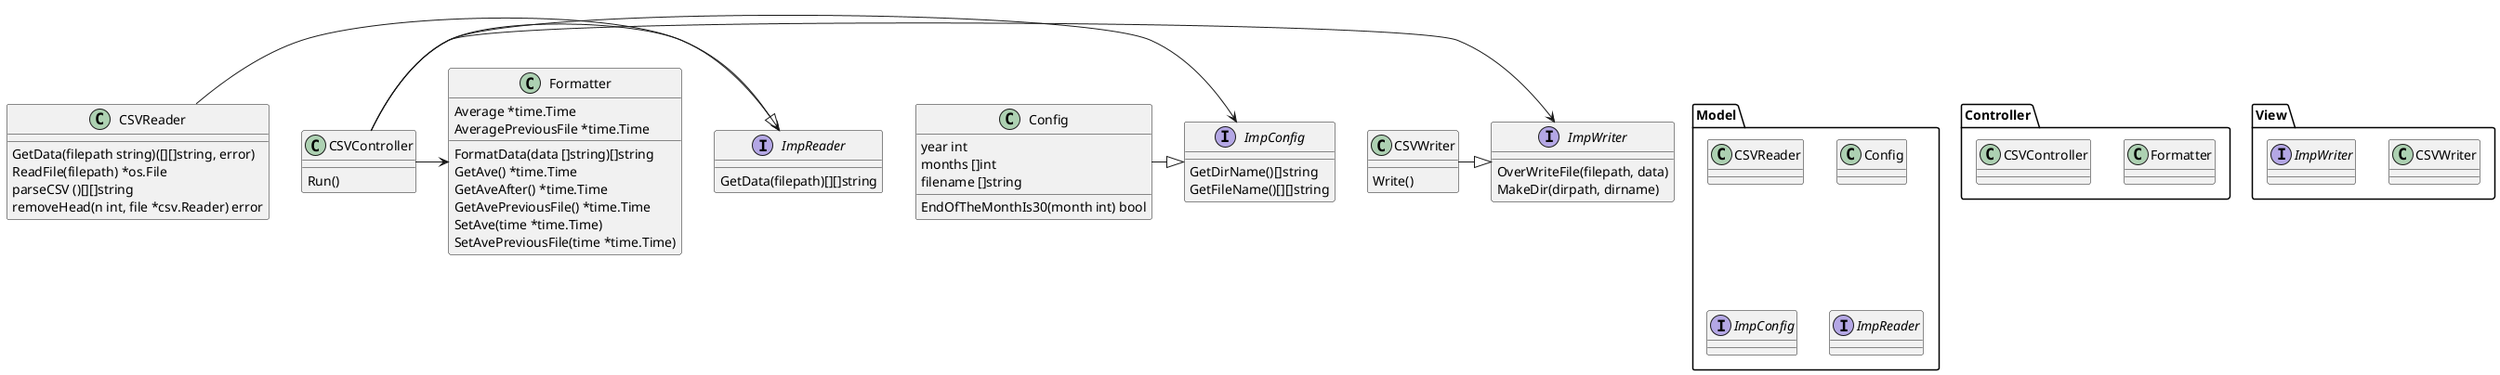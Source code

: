 @startuml

package "Controller"{
    class Formatter
    class CSVController
}

package "Model"{
    class CSVReader
    class Config
    interface ImpConfig
    interface ImpReader

}

package View{
    class CSVWriter
    interface ImpWriter
}

class Config{
    year int
    months []int
    filename []string
    EndOfTheMonthIs30(month int) bool
}

interface ImpConfig{
    GetDirName()[]string
    GetFileName()[][]string
}

class CSVReader{
    GetData(filepath string)([][]string, error)
    ReadFile(filepath) *os.File
    parseCSV ()[][]string
    removeHead(n int, file *csv.Reader) error
}

interface ImpReader{
    GetData(filepath)[][]string

}

class CSVController{
    Run()
}

class Formatter{
    Average *time.Time
    AveragePreviousFile *time.Time
    FormatData(data []string)[]string
    GetAve() *time.Time
    GetAveAfter() *time.Time
    GetAvePreviousFile() *time.Time
    SetAve(time *time.Time)
    SetAvePreviousFile(time *time.Time)
}

class CSVWriter{
    Write()
}

interface ImpWriter{
    OverWriteFile(filepath, data)
    MakeDir(dirpath, dirname)

}

CSVReader -|> ImpReader
Config -|> ImpConfig

CSVController -> ImpConfig
CSVController -> ImpReader
CSVController -> Formatter
CSVController -> ImpWriter

CSVWriter -|> ImpWriter

@enduml

